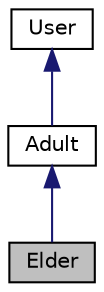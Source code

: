 digraph "Elder"
{
  edge [fontname="Helvetica",fontsize="10",labelfontname="Helvetica",labelfontsize="10"];
  node [fontname="Helvetica",fontsize="10",shape=record];
  Node3 [label="Elder",height=0.2,width=0.4,color="black", fillcolor="grey75", style="filled", fontcolor="black"];
  Node4 -> Node3 [dir="back",color="midnightblue",fontsize="10",style="solid",fontname="Helvetica"];
  Node4 [label="Adult",height=0.2,width=0.4,color="black", fillcolor="white", style="filled",URL="$class_adult.html"];
  Node5 -> Node4 [dir="back",color="midnightblue",fontsize="10",style="solid",fontname="Helvetica"];
  Node5 [label="User",height=0.2,width=0.4,color="black", fillcolor="white", style="filled",URL="$class_user.html"];
}
